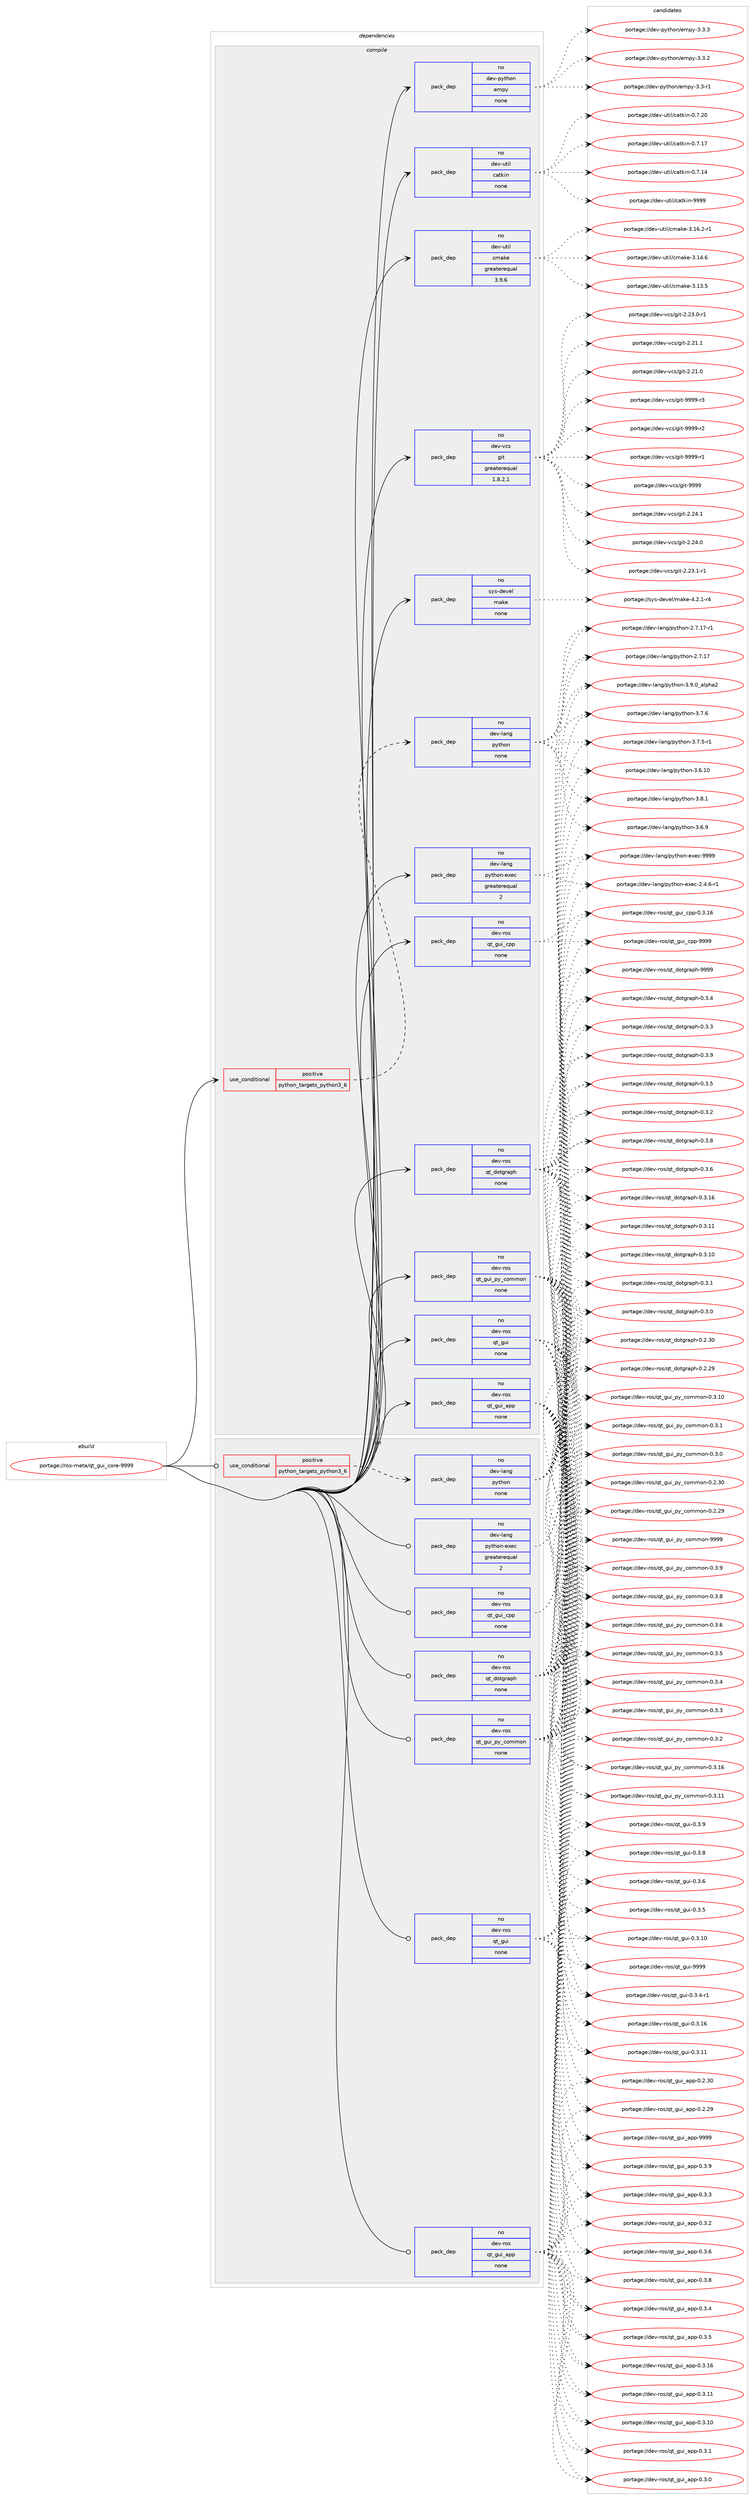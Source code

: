 digraph prolog {

# *************
# Graph options
# *************

newrank=true;
concentrate=true;
compound=true;
graph [rankdir=LR,fontname=Helvetica,fontsize=10,ranksep=1.5];#, ranksep=2.5, nodesep=0.2];
edge  [arrowhead=vee];
node  [fontname=Helvetica,fontsize=10];

# **********
# The ebuild
# **********

subgraph cluster_leftcol {
color=gray;
rank=same;
label=<<i>ebuild</i>>;
id [label="portage://ros-meta/qt_gui_core-9999", color=red, width=4, href="../ros-meta/qt_gui_core-9999.svg"];
}

# ****************
# The dependencies
# ****************

subgraph cluster_midcol {
color=gray;
label=<<i>dependencies</i>>;
subgraph cluster_compile {
fillcolor="#eeeeee";
style=filled;
label=<<i>compile</i>>;
subgraph cond21799 {
dependency114604 [label=<<TABLE BORDER="0" CELLBORDER="1" CELLSPACING="0" CELLPADDING="4"><TR><TD ROWSPAN="3" CELLPADDING="10">use_conditional</TD></TR><TR><TD>positive</TD></TR><TR><TD>python_targets_python3_6</TD></TR></TABLE>>, shape=none, color=red];
subgraph pack90869 {
dependency114605 [label=<<TABLE BORDER="0" CELLBORDER="1" CELLSPACING="0" CELLPADDING="4" WIDTH="220"><TR><TD ROWSPAN="6" CELLPADDING="30">pack_dep</TD></TR><TR><TD WIDTH="110">no</TD></TR><TR><TD>dev-lang</TD></TR><TR><TD>python</TD></TR><TR><TD>none</TD></TR><TR><TD></TD></TR></TABLE>>, shape=none, color=blue];
}
dependency114604:e -> dependency114605:w [weight=20,style="dashed",arrowhead="vee"];
}
id:e -> dependency114604:w [weight=20,style="solid",arrowhead="vee"];
subgraph pack90870 {
dependency114606 [label=<<TABLE BORDER="0" CELLBORDER="1" CELLSPACING="0" CELLPADDING="4" WIDTH="220"><TR><TD ROWSPAN="6" CELLPADDING="30">pack_dep</TD></TR><TR><TD WIDTH="110">no</TD></TR><TR><TD>dev-lang</TD></TR><TR><TD>python-exec</TD></TR><TR><TD>greaterequal</TD></TR><TR><TD>2</TD></TR></TABLE>>, shape=none, color=blue];
}
id:e -> dependency114606:w [weight=20,style="solid",arrowhead="vee"];
subgraph pack90871 {
dependency114607 [label=<<TABLE BORDER="0" CELLBORDER="1" CELLSPACING="0" CELLPADDING="4" WIDTH="220"><TR><TD ROWSPAN="6" CELLPADDING="30">pack_dep</TD></TR><TR><TD WIDTH="110">no</TD></TR><TR><TD>dev-python</TD></TR><TR><TD>empy</TD></TR><TR><TD>none</TD></TR><TR><TD></TD></TR></TABLE>>, shape=none, color=blue];
}
id:e -> dependency114607:w [weight=20,style="solid",arrowhead="vee"];
subgraph pack90872 {
dependency114608 [label=<<TABLE BORDER="0" CELLBORDER="1" CELLSPACING="0" CELLPADDING="4" WIDTH="220"><TR><TD ROWSPAN="6" CELLPADDING="30">pack_dep</TD></TR><TR><TD WIDTH="110">no</TD></TR><TR><TD>dev-ros</TD></TR><TR><TD>qt_dotgraph</TD></TR><TR><TD>none</TD></TR><TR><TD></TD></TR></TABLE>>, shape=none, color=blue];
}
id:e -> dependency114608:w [weight=20,style="solid",arrowhead="vee"];
subgraph pack90873 {
dependency114609 [label=<<TABLE BORDER="0" CELLBORDER="1" CELLSPACING="0" CELLPADDING="4" WIDTH="220"><TR><TD ROWSPAN="6" CELLPADDING="30">pack_dep</TD></TR><TR><TD WIDTH="110">no</TD></TR><TR><TD>dev-ros</TD></TR><TR><TD>qt_gui</TD></TR><TR><TD>none</TD></TR><TR><TD></TD></TR></TABLE>>, shape=none, color=blue];
}
id:e -> dependency114609:w [weight=20,style="solid",arrowhead="vee"];
subgraph pack90874 {
dependency114610 [label=<<TABLE BORDER="0" CELLBORDER="1" CELLSPACING="0" CELLPADDING="4" WIDTH="220"><TR><TD ROWSPAN="6" CELLPADDING="30">pack_dep</TD></TR><TR><TD WIDTH="110">no</TD></TR><TR><TD>dev-ros</TD></TR><TR><TD>qt_gui_app</TD></TR><TR><TD>none</TD></TR><TR><TD></TD></TR></TABLE>>, shape=none, color=blue];
}
id:e -> dependency114610:w [weight=20,style="solid",arrowhead="vee"];
subgraph pack90875 {
dependency114611 [label=<<TABLE BORDER="0" CELLBORDER="1" CELLSPACING="0" CELLPADDING="4" WIDTH="220"><TR><TD ROWSPAN="6" CELLPADDING="30">pack_dep</TD></TR><TR><TD WIDTH="110">no</TD></TR><TR><TD>dev-ros</TD></TR><TR><TD>qt_gui_cpp</TD></TR><TR><TD>none</TD></TR><TR><TD></TD></TR></TABLE>>, shape=none, color=blue];
}
id:e -> dependency114611:w [weight=20,style="solid",arrowhead="vee"];
subgraph pack90876 {
dependency114612 [label=<<TABLE BORDER="0" CELLBORDER="1" CELLSPACING="0" CELLPADDING="4" WIDTH="220"><TR><TD ROWSPAN="6" CELLPADDING="30">pack_dep</TD></TR><TR><TD WIDTH="110">no</TD></TR><TR><TD>dev-ros</TD></TR><TR><TD>qt_gui_py_common</TD></TR><TR><TD>none</TD></TR><TR><TD></TD></TR></TABLE>>, shape=none, color=blue];
}
id:e -> dependency114612:w [weight=20,style="solid",arrowhead="vee"];
subgraph pack90877 {
dependency114613 [label=<<TABLE BORDER="0" CELLBORDER="1" CELLSPACING="0" CELLPADDING="4" WIDTH="220"><TR><TD ROWSPAN="6" CELLPADDING="30">pack_dep</TD></TR><TR><TD WIDTH="110">no</TD></TR><TR><TD>dev-util</TD></TR><TR><TD>catkin</TD></TR><TR><TD>none</TD></TR><TR><TD></TD></TR></TABLE>>, shape=none, color=blue];
}
id:e -> dependency114613:w [weight=20,style="solid",arrowhead="vee"];
subgraph pack90878 {
dependency114614 [label=<<TABLE BORDER="0" CELLBORDER="1" CELLSPACING="0" CELLPADDING="4" WIDTH="220"><TR><TD ROWSPAN="6" CELLPADDING="30">pack_dep</TD></TR><TR><TD WIDTH="110">no</TD></TR><TR><TD>dev-util</TD></TR><TR><TD>cmake</TD></TR><TR><TD>greaterequal</TD></TR><TR><TD>3.9.6</TD></TR></TABLE>>, shape=none, color=blue];
}
id:e -> dependency114614:w [weight=20,style="solid",arrowhead="vee"];
subgraph pack90879 {
dependency114615 [label=<<TABLE BORDER="0" CELLBORDER="1" CELLSPACING="0" CELLPADDING="4" WIDTH="220"><TR><TD ROWSPAN="6" CELLPADDING="30">pack_dep</TD></TR><TR><TD WIDTH="110">no</TD></TR><TR><TD>dev-vcs</TD></TR><TR><TD>git</TD></TR><TR><TD>greaterequal</TD></TR><TR><TD>1.8.2.1</TD></TR></TABLE>>, shape=none, color=blue];
}
id:e -> dependency114615:w [weight=20,style="solid",arrowhead="vee"];
subgraph pack90880 {
dependency114616 [label=<<TABLE BORDER="0" CELLBORDER="1" CELLSPACING="0" CELLPADDING="4" WIDTH="220"><TR><TD ROWSPAN="6" CELLPADDING="30">pack_dep</TD></TR><TR><TD WIDTH="110">no</TD></TR><TR><TD>sys-devel</TD></TR><TR><TD>make</TD></TR><TR><TD>none</TD></TR><TR><TD></TD></TR></TABLE>>, shape=none, color=blue];
}
id:e -> dependency114616:w [weight=20,style="solid",arrowhead="vee"];
}
subgraph cluster_compileandrun {
fillcolor="#eeeeee";
style=filled;
label=<<i>compile and run</i>>;
}
subgraph cluster_run {
fillcolor="#eeeeee";
style=filled;
label=<<i>run</i>>;
subgraph cond21800 {
dependency114617 [label=<<TABLE BORDER="0" CELLBORDER="1" CELLSPACING="0" CELLPADDING="4"><TR><TD ROWSPAN="3" CELLPADDING="10">use_conditional</TD></TR><TR><TD>positive</TD></TR><TR><TD>python_targets_python3_6</TD></TR></TABLE>>, shape=none, color=red];
subgraph pack90881 {
dependency114618 [label=<<TABLE BORDER="0" CELLBORDER="1" CELLSPACING="0" CELLPADDING="4" WIDTH="220"><TR><TD ROWSPAN="6" CELLPADDING="30">pack_dep</TD></TR><TR><TD WIDTH="110">no</TD></TR><TR><TD>dev-lang</TD></TR><TR><TD>python</TD></TR><TR><TD>none</TD></TR><TR><TD></TD></TR></TABLE>>, shape=none, color=blue];
}
dependency114617:e -> dependency114618:w [weight=20,style="dashed",arrowhead="vee"];
}
id:e -> dependency114617:w [weight=20,style="solid",arrowhead="odot"];
subgraph pack90882 {
dependency114619 [label=<<TABLE BORDER="0" CELLBORDER="1" CELLSPACING="0" CELLPADDING="4" WIDTH="220"><TR><TD ROWSPAN="6" CELLPADDING="30">pack_dep</TD></TR><TR><TD WIDTH="110">no</TD></TR><TR><TD>dev-lang</TD></TR><TR><TD>python-exec</TD></TR><TR><TD>greaterequal</TD></TR><TR><TD>2</TD></TR></TABLE>>, shape=none, color=blue];
}
id:e -> dependency114619:w [weight=20,style="solid",arrowhead="odot"];
subgraph pack90883 {
dependency114620 [label=<<TABLE BORDER="0" CELLBORDER="1" CELLSPACING="0" CELLPADDING="4" WIDTH="220"><TR><TD ROWSPAN="6" CELLPADDING="30">pack_dep</TD></TR><TR><TD WIDTH="110">no</TD></TR><TR><TD>dev-ros</TD></TR><TR><TD>qt_dotgraph</TD></TR><TR><TD>none</TD></TR><TR><TD></TD></TR></TABLE>>, shape=none, color=blue];
}
id:e -> dependency114620:w [weight=20,style="solid",arrowhead="odot"];
subgraph pack90884 {
dependency114621 [label=<<TABLE BORDER="0" CELLBORDER="1" CELLSPACING="0" CELLPADDING="4" WIDTH="220"><TR><TD ROWSPAN="6" CELLPADDING="30">pack_dep</TD></TR><TR><TD WIDTH="110">no</TD></TR><TR><TD>dev-ros</TD></TR><TR><TD>qt_gui</TD></TR><TR><TD>none</TD></TR><TR><TD></TD></TR></TABLE>>, shape=none, color=blue];
}
id:e -> dependency114621:w [weight=20,style="solid",arrowhead="odot"];
subgraph pack90885 {
dependency114622 [label=<<TABLE BORDER="0" CELLBORDER="1" CELLSPACING="0" CELLPADDING="4" WIDTH="220"><TR><TD ROWSPAN="6" CELLPADDING="30">pack_dep</TD></TR><TR><TD WIDTH="110">no</TD></TR><TR><TD>dev-ros</TD></TR><TR><TD>qt_gui_app</TD></TR><TR><TD>none</TD></TR><TR><TD></TD></TR></TABLE>>, shape=none, color=blue];
}
id:e -> dependency114622:w [weight=20,style="solid",arrowhead="odot"];
subgraph pack90886 {
dependency114623 [label=<<TABLE BORDER="0" CELLBORDER="1" CELLSPACING="0" CELLPADDING="4" WIDTH="220"><TR><TD ROWSPAN="6" CELLPADDING="30">pack_dep</TD></TR><TR><TD WIDTH="110">no</TD></TR><TR><TD>dev-ros</TD></TR><TR><TD>qt_gui_cpp</TD></TR><TR><TD>none</TD></TR><TR><TD></TD></TR></TABLE>>, shape=none, color=blue];
}
id:e -> dependency114623:w [weight=20,style="solid",arrowhead="odot"];
subgraph pack90887 {
dependency114624 [label=<<TABLE BORDER="0" CELLBORDER="1" CELLSPACING="0" CELLPADDING="4" WIDTH="220"><TR><TD ROWSPAN="6" CELLPADDING="30">pack_dep</TD></TR><TR><TD WIDTH="110">no</TD></TR><TR><TD>dev-ros</TD></TR><TR><TD>qt_gui_py_common</TD></TR><TR><TD>none</TD></TR><TR><TD></TD></TR></TABLE>>, shape=none, color=blue];
}
id:e -> dependency114624:w [weight=20,style="solid",arrowhead="odot"];
}
}

# **************
# The candidates
# **************

subgraph cluster_choices {
rank=same;
color=gray;
label=<<i>candidates</i>>;

subgraph choice90869 {
color=black;
nodesep=1;
choice10010111845108971101034711212111610411111045514657464895971081121049750 [label="portage://dev-lang/python-3.9.0_alpha2", color=red, width=4,href="../dev-lang/python-3.9.0_alpha2.svg"];
choice100101118451089711010347112121116104111110455146564649 [label="portage://dev-lang/python-3.8.1", color=red, width=4,href="../dev-lang/python-3.8.1.svg"];
choice100101118451089711010347112121116104111110455146554654 [label="portage://dev-lang/python-3.7.6", color=red, width=4,href="../dev-lang/python-3.7.6.svg"];
choice1001011184510897110103471121211161041111104551465546534511449 [label="portage://dev-lang/python-3.7.5-r1", color=red, width=4,href="../dev-lang/python-3.7.5-r1.svg"];
choice100101118451089711010347112121116104111110455146544657 [label="portage://dev-lang/python-3.6.9", color=red, width=4,href="../dev-lang/python-3.6.9.svg"];
choice10010111845108971101034711212111610411111045514654464948 [label="portage://dev-lang/python-3.6.10", color=red, width=4,href="../dev-lang/python-3.6.10.svg"];
choice100101118451089711010347112121116104111110455046554649554511449 [label="portage://dev-lang/python-2.7.17-r1", color=red, width=4,href="../dev-lang/python-2.7.17-r1.svg"];
choice10010111845108971101034711212111610411111045504655464955 [label="portage://dev-lang/python-2.7.17", color=red, width=4,href="../dev-lang/python-2.7.17.svg"];
dependency114605:e -> choice10010111845108971101034711212111610411111045514657464895971081121049750:w [style=dotted,weight="100"];
dependency114605:e -> choice100101118451089711010347112121116104111110455146564649:w [style=dotted,weight="100"];
dependency114605:e -> choice100101118451089711010347112121116104111110455146554654:w [style=dotted,weight="100"];
dependency114605:e -> choice1001011184510897110103471121211161041111104551465546534511449:w [style=dotted,weight="100"];
dependency114605:e -> choice100101118451089711010347112121116104111110455146544657:w [style=dotted,weight="100"];
dependency114605:e -> choice10010111845108971101034711212111610411111045514654464948:w [style=dotted,weight="100"];
dependency114605:e -> choice100101118451089711010347112121116104111110455046554649554511449:w [style=dotted,weight="100"];
dependency114605:e -> choice10010111845108971101034711212111610411111045504655464955:w [style=dotted,weight="100"];
}
subgraph choice90870 {
color=black;
nodesep=1;
choice10010111845108971101034711212111610411111045101120101994557575757 [label="portage://dev-lang/python-exec-9999", color=red, width=4,href="../dev-lang/python-exec-9999.svg"];
choice10010111845108971101034711212111610411111045101120101994550465246544511449 [label="portage://dev-lang/python-exec-2.4.6-r1", color=red, width=4,href="../dev-lang/python-exec-2.4.6-r1.svg"];
dependency114606:e -> choice10010111845108971101034711212111610411111045101120101994557575757:w [style=dotted,weight="100"];
dependency114606:e -> choice10010111845108971101034711212111610411111045101120101994550465246544511449:w [style=dotted,weight="100"];
}
subgraph choice90871 {
color=black;
nodesep=1;
choice1001011184511212111610411111047101109112121455146514651 [label="portage://dev-python/empy-3.3.3", color=red, width=4,href="../dev-python/empy-3.3.3.svg"];
choice1001011184511212111610411111047101109112121455146514650 [label="portage://dev-python/empy-3.3.2", color=red, width=4,href="../dev-python/empy-3.3.2.svg"];
choice1001011184511212111610411111047101109112121455146514511449 [label="portage://dev-python/empy-3.3-r1", color=red, width=4,href="../dev-python/empy-3.3-r1.svg"];
dependency114607:e -> choice1001011184511212111610411111047101109112121455146514651:w [style=dotted,weight="100"];
dependency114607:e -> choice1001011184511212111610411111047101109112121455146514650:w [style=dotted,weight="100"];
dependency114607:e -> choice1001011184511212111610411111047101109112121455146514511449:w [style=dotted,weight="100"];
}
subgraph choice90872 {
color=black;
nodesep=1;
choice100101118451141111154711311695100111116103114971121044557575757 [label="portage://dev-ros/qt_dotgraph-9999", color=red, width=4,href="../dev-ros/qt_dotgraph-9999.svg"];
choice10010111845114111115471131169510011111610311497112104454846514657 [label="portage://dev-ros/qt_dotgraph-0.3.9", color=red, width=4,href="../dev-ros/qt_dotgraph-0.3.9.svg"];
choice10010111845114111115471131169510011111610311497112104454846514656 [label="portage://dev-ros/qt_dotgraph-0.3.8", color=red, width=4,href="../dev-ros/qt_dotgraph-0.3.8.svg"];
choice10010111845114111115471131169510011111610311497112104454846514654 [label="portage://dev-ros/qt_dotgraph-0.3.6", color=red, width=4,href="../dev-ros/qt_dotgraph-0.3.6.svg"];
choice10010111845114111115471131169510011111610311497112104454846514653 [label="portage://dev-ros/qt_dotgraph-0.3.5", color=red, width=4,href="../dev-ros/qt_dotgraph-0.3.5.svg"];
choice10010111845114111115471131169510011111610311497112104454846514652 [label="portage://dev-ros/qt_dotgraph-0.3.4", color=red, width=4,href="../dev-ros/qt_dotgraph-0.3.4.svg"];
choice10010111845114111115471131169510011111610311497112104454846514651 [label="portage://dev-ros/qt_dotgraph-0.3.3", color=red, width=4,href="../dev-ros/qt_dotgraph-0.3.3.svg"];
choice10010111845114111115471131169510011111610311497112104454846514650 [label="portage://dev-ros/qt_dotgraph-0.3.2", color=red, width=4,href="../dev-ros/qt_dotgraph-0.3.2.svg"];
choice1001011184511411111547113116951001111161031149711210445484651464954 [label="portage://dev-ros/qt_dotgraph-0.3.16", color=red, width=4,href="../dev-ros/qt_dotgraph-0.3.16.svg"];
choice1001011184511411111547113116951001111161031149711210445484651464949 [label="portage://dev-ros/qt_dotgraph-0.3.11", color=red, width=4,href="../dev-ros/qt_dotgraph-0.3.11.svg"];
choice1001011184511411111547113116951001111161031149711210445484651464948 [label="portage://dev-ros/qt_dotgraph-0.3.10", color=red, width=4,href="../dev-ros/qt_dotgraph-0.3.10.svg"];
choice10010111845114111115471131169510011111610311497112104454846514649 [label="portage://dev-ros/qt_dotgraph-0.3.1", color=red, width=4,href="../dev-ros/qt_dotgraph-0.3.1.svg"];
choice10010111845114111115471131169510011111610311497112104454846514648 [label="portage://dev-ros/qt_dotgraph-0.3.0", color=red, width=4,href="../dev-ros/qt_dotgraph-0.3.0.svg"];
choice1001011184511411111547113116951001111161031149711210445484650465148 [label="portage://dev-ros/qt_dotgraph-0.2.30", color=red, width=4,href="../dev-ros/qt_dotgraph-0.2.30.svg"];
choice1001011184511411111547113116951001111161031149711210445484650465057 [label="portage://dev-ros/qt_dotgraph-0.2.29", color=red, width=4,href="../dev-ros/qt_dotgraph-0.2.29.svg"];
dependency114608:e -> choice100101118451141111154711311695100111116103114971121044557575757:w [style=dotted,weight="100"];
dependency114608:e -> choice10010111845114111115471131169510011111610311497112104454846514657:w [style=dotted,weight="100"];
dependency114608:e -> choice10010111845114111115471131169510011111610311497112104454846514656:w [style=dotted,weight="100"];
dependency114608:e -> choice10010111845114111115471131169510011111610311497112104454846514654:w [style=dotted,weight="100"];
dependency114608:e -> choice10010111845114111115471131169510011111610311497112104454846514653:w [style=dotted,weight="100"];
dependency114608:e -> choice10010111845114111115471131169510011111610311497112104454846514652:w [style=dotted,weight="100"];
dependency114608:e -> choice10010111845114111115471131169510011111610311497112104454846514651:w [style=dotted,weight="100"];
dependency114608:e -> choice10010111845114111115471131169510011111610311497112104454846514650:w [style=dotted,weight="100"];
dependency114608:e -> choice1001011184511411111547113116951001111161031149711210445484651464954:w [style=dotted,weight="100"];
dependency114608:e -> choice1001011184511411111547113116951001111161031149711210445484651464949:w [style=dotted,weight="100"];
dependency114608:e -> choice1001011184511411111547113116951001111161031149711210445484651464948:w [style=dotted,weight="100"];
dependency114608:e -> choice10010111845114111115471131169510011111610311497112104454846514649:w [style=dotted,weight="100"];
dependency114608:e -> choice10010111845114111115471131169510011111610311497112104454846514648:w [style=dotted,weight="100"];
dependency114608:e -> choice1001011184511411111547113116951001111161031149711210445484650465148:w [style=dotted,weight="100"];
dependency114608:e -> choice1001011184511411111547113116951001111161031149711210445484650465057:w [style=dotted,weight="100"];
}
subgraph choice90873 {
color=black;
nodesep=1;
choice1001011184511411111547113116951031171054557575757 [label="portage://dev-ros/qt_gui-9999", color=red, width=4,href="../dev-ros/qt_gui-9999.svg"];
choice100101118451141111154711311695103117105454846514657 [label="portage://dev-ros/qt_gui-0.3.9", color=red, width=4,href="../dev-ros/qt_gui-0.3.9.svg"];
choice100101118451141111154711311695103117105454846514656 [label="portage://dev-ros/qt_gui-0.3.8", color=red, width=4,href="../dev-ros/qt_gui-0.3.8.svg"];
choice100101118451141111154711311695103117105454846514654 [label="portage://dev-ros/qt_gui-0.3.6", color=red, width=4,href="../dev-ros/qt_gui-0.3.6.svg"];
choice100101118451141111154711311695103117105454846514653 [label="portage://dev-ros/qt_gui-0.3.5", color=red, width=4,href="../dev-ros/qt_gui-0.3.5.svg"];
choice1001011184511411111547113116951031171054548465146524511449 [label="portage://dev-ros/qt_gui-0.3.4-r1", color=red, width=4,href="../dev-ros/qt_gui-0.3.4-r1.svg"];
choice10010111845114111115471131169510311710545484651464954 [label="portage://dev-ros/qt_gui-0.3.16", color=red, width=4,href="../dev-ros/qt_gui-0.3.16.svg"];
choice10010111845114111115471131169510311710545484651464949 [label="portage://dev-ros/qt_gui-0.3.11", color=red, width=4,href="../dev-ros/qt_gui-0.3.11.svg"];
choice10010111845114111115471131169510311710545484651464948 [label="portage://dev-ros/qt_gui-0.3.10", color=red, width=4,href="../dev-ros/qt_gui-0.3.10.svg"];
dependency114609:e -> choice1001011184511411111547113116951031171054557575757:w [style=dotted,weight="100"];
dependency114609:e -> choice100101118451141111154711311695103117105454846514657:w [style=dotted,weight="100"];
dependency114609:e -> choice100101118451141111154711311695103117105454846514656:w [style=dotted,weight="100"];
dependency114609:e -> choice100101118451141111154711311695103117105454846514654:w [style=dotted,weight="100"];
dependency114609:e -> choice100101118451141111154711311695103117105454846514653:w [style=dotted,weight="100"];
dependency114609:e -> choice1001011184511411111547113116951031171054548465146524511449:w [style=dotted,weight="100"];
dependency114609:e -> choice10010111845114111115471131169510311710545484651464954:w [style=dotted,weight="100"];
dependency114609:e -> choice10010111845114111115471131169510311710545484651464949:w [style=dotted,weight="100"];
dependency114609:e -> choice10010111845114111115471131169510311710545484651464948:w [style=dotted,weight="100"];
}
subgraph choice90874 {
color=black;
nodesep=1;
choice10010111845114111115471131169510311710595971121124557575757 [label="portage://dev-ros/qt_gui_app-9999", color=red, width=4,href="../dev-ros/qt_gui_app-9999.svg"];
choice1001011184511411111547113116951031171059597112112454846514657 [label="portage://dev-ros/qt_gui_app-0.3.9", color=red, width=4,href="../dev-ros/qt_gui_app-0.3.9.svg"];
choice1001011184511411111547113116951031171059597112112454846514656 [label="portage://dev-ros/qt_gui_app-0.3.8", color=red, width=4,href="../dev-ros/qt_gui_app-0.3.8.svg"];
choice1001011184511411111547113116951031171059597112112454846514654 [label="portage://dev-ros/qt_gui_app-0.3.6", color=red, width=4,href="../dev-ros/qt_gui_app-0.3.6.svg"];
choice1001011184511411111547113116951031171059597112112454846514653 [label="portage://dev-ros/qt_gui_app-0.3.5", color=red, width=4,href="../dev-ros/qt_gui_app-0.3.5.svg"];
choice1001011184511411111547113116951031171059597112112454846514652 [label="portage://dev-ros/qt_gui_app-0.3.4", color=red, width=4,href="../dev-ros/qt_gui_app-0.3.4.svg"];
choice1001011184511411111547113116951031171059597112112454846514651 [label="portage://dev-ros/qt_gui_app-0.3.3", color=red, width=4,href="../dev-ros/qt_gui_app-0.3.3.svg"];
choice1001011184511411111547113116951031171059597112112454846514650 [label="portage://dev-ros/qt_gui_app-0.3.2", color=red, width=4,href="../dev-ros/qt_gui_app-0.3.2.svg"];
choice100101118451141111154711311695103117105959711211245484651464954 [label="portage://dev-ros/qt_gui_app-0.3.16", color=red, width=4,href="../dev-ros/qt_gui_app-0.3.16.svg"];
choice100101118451141111154711311695103117105959711211245484651464949 [label="portage://dev-ros/qt_gui_app-0.3.11", color=red, width=4,href="../dev-ros/qt_gui_app-0.3.11.svg"];
choice100101118451141111154711311695103117105959711211245484651464948 [label="portage://dev-ros/qt_gui_app-0.3.10", color=red, width=4,href="../dev-ros/qt_gui_app-0.3.10.svg"];
choice1001011184511411111547113116951031171059597112112454846514649 [label="portage://dev-ros/qt_gui_app-0.3.1", color=red, width=4,href="../dev-ros/qt_gui_app-0.3.1.svg"];
choice1001011184511411111547113116951031171059597112112454846514648 [label="portage://dev-ros/qt_gui_app-0.3.0", color=red, width=4,href="../dev-ros/qt_gui_app-0.3.0.svg"];
choice100101118451141111154711311695103117105959711211245484650465148 [label="portage://dev-ros/qt_gui_app-0.2.30", color=red, width=4,href="../dev-ros/qt_gui_app-0.2.30.svg"];
choice100101118451141111154711311695103117105959711211245484650465057 [label="portage://dev-ros/qt_gui_app-0.2.29", color=red, width=4,href="../dev-ros/qt_gui_app-0.2.29.svg"];
dependency114610:e -> choice10010111845114111115471131169510311710595971121124557575757:w [style=dotted,weight="100"];
dependency114610:e -> choice1001011184511411111547113116951031171059597112112454846514657:w [style=dotted,weight="100"];
dependency114610:e -> choice1001011184511411111547113116951031171059597112112454846514656:w [style=dotted,weight="100"];
dependency114610:e -> choice1001011184511411111547113116951031171059597112112454846514654:w [style=dotted,weight="100"];
dependency114610:e -> choice1001011184511411111547113116951031171059597112112454846514653:w [style=dotted,weight="100"];
dependency114610:e -> choice1001011184511411111547113116951031171059597112112454846514652:w [style=dotted,weight="100"];
dependency114610:e -> choice1001011184511411111547113116951031171059597112112454846514651:w [style=dotted,weight="100"];
dependency114610:e -> choice1001011184511411111547113116951031171059597112112454846514650:w [style=dotted,weight="100"];
dependency114610:e -> choice100101118451141111154711311695103117105959711211245484651464954:w [style=dotted,weight="100"];
dependency114610:e -> choice100101118451141111154711311695103117105959711211245484651464949:w [style=dotted,weight="100"];
dependency114610:e -> choice100101118451141111154711311695103117105959711211245484651464948:w [style=dotted,weight="100"];
dependency114610:e -> choice1001011184511411111547113116951031171059597112112454846514649:w [style=dotted,weight="100"];
dependency114610:e -> choice1001011184511411111547113116951031171059597112112454846514648:w [style=dotted,weight="100"];
dependency114610:e -> choice100101118451141111154711311695103117105959711211245484650465148:w [style=dotted,weight="100"];
dependency114610:e -> choice100101118451141111154711311695103117105959711211245484650465057:w [style=dotted,weight="100"];
}
subgraph choice90875 {
color=black;
nodesep=1;
choice10010111845114111115471131169510311710595991121124557575757 [label="portage://dev-ros/qt_gui_cpp-9999", color=red, width=4,href="../dev-ros/qt_gui_cpp-9999.svg"];
choice100101118451141111154711311695103117105959911211245484651464954 [label="portage://dev-ros/qt_gui_cpp-0.3.16", color=red, width=4,href="../dev-ros/qt_gui_cpp-0.3.16.svg"];
dependency114611:e -> choice10010111845114111115471131169510311710595991121124557575757:w [style=dotted,weight="100"];
dependency114611:e -> choice100101118451141111154711311695103117105959911211245484651464954:w [style=dotted,weight="100"];
}
subgraph choice90876 {
color=black;
nodesep=1;
choice1001011184511411111547113116951031171059511212195991111091091111104557575757 [label="portage://dev-ros/qt_gui_py_common-9999", color=red, width=4,href="../dev-ros/qt_gui_py_common-9999.svg"];
choice100101118451141111154711311695103117105951121219599111109109111110454846514657 [label="portage://dev-ros/qt_gui_py_common-0.3.9", color=red, width=4,href="../dev-ros/qt_gui_py_common-0.3.9.svg"];
choice100101118451141111154711311695103117105951121219599111109109111110454846514656 [label="portage://dev-ros/qt_gui_py_common-0.3.8", color=red, width=4,href="../dev-ros/qt_gui_py_common-0.3.8.svg"];
choice100101118451141111154711311695103117105951121219599111109109111110454846514654 [label="portage://dev-ros/qt_gui_py_common-0.3.6", color=red, width=4,href="../dev-ros/qt_gui_py_common-0.3.6.svg"];
choice100101118451141111154711311695103117105951121219599111109109111110454846514653 [label="portage://dev-ros/qt_gui_py_common-0.3.5", color=red, width=4,href="../dev-ros/qt_gui_py_common-0.3.5.svg"];
choice100101118451141111154711311695103117105951121219599111109109111110454846514652 [label="portage://dev-ros/qt_gui_py_common-0.3.4", color=red, width=4,href="../dev-ros/qt_gui_py_common-0.3.4.svg"];
choice100101118451141111154711311695103117105951121219599111109109111110454846514651 [label="portage://dev-ros/qt_gui_py_common-0.3.3", color=red, width=4,href="../dev-ros/qt_gui_py_common-0.3.3.svg"];
choice100101118451141111154711311695103117105951121219599111109109111110454846514650 [label="portage://dev-ros/qt_gui_py_common-0.3.2", color=red, width=4,href="../dev-ros/qt_gui_py_common-0.3.2.svg"];
choice10010111845114111115471131169510311710595112121959911110910911111045484651464954 [label="portage://dev-ros/qt_gui_py_common-0.3.16", color=red, width=4,href="../dev-ros/qt_gui_py_common-0.3.16.svg"];
choice10010111845114111115471131169510311710595112121959911110910911111045484651464949 [label="portage://dev-ros/qt_gui_py_common-0.3.11", color=red, width=4,href="../dev-ros/qt_gui_py_common-0.3.11.svg"];
choice10010111845114111115471131169510311710595112121959911110910911111045484651464948 [label="portage://dev-ros/qt_gui_py_common-0.3.10", color=red, width=4,href="../dev-ros/qt_gui_py_common-0.3.10.svg"];
choice100101118451141111154711311695103117105951121219599111109109111110454846514649 [label="portage://dev-ros/qt_gui_py_common-0.3.1", color=red, width=4,href="../dev-ros/qt_gui_py_common-0.3.1.svg"];
choice100101118451141111154711311695103117105951121219599111109109111110454846514648 [label="portage://dev-ros/qt_gui_py_common-0.3.0", color=red, width=4,href="../dev-ros/qt_gui_py_common-0.3.0.svg"];
choice10010111845114111115471131169510311710595112121959911110910911111045484650465148 [label="portage://dev-ros/qt_gui_py_common-0.2.30", color=red, width=4,href="../dev-ros/qt_gui_py_common-0.2.30.svg"];
choice10010111845114111115471131169510311710595112121959911110910911111045484650465057 [label="portage://dev-ros/qt_gui_py_common-0.2.29", color=red, width=4,href="../dev-ros/qt_gui_py_common-0.2.29.svg"];
dependency114612:e -> choice1001011184511411111547113116951031171059511212195991111091091111104557575757:w [style=dotted,weight="100"];
dependency114612:e -> choice100101118451141111154711311695103117105951121219599111109109111110454846514657:w [style=dotted,weight="100"];
dependency114612:e -> choice100101118451141111154711311695103117105951121219599111109109111110454846514656:w [style=dotted,weight="100"];
dependency114612:e -> choice100101118451141111154711311695103117105951121219599111109109111110454846514654:w [style=dotted,weight="100"];
dependency114612:e -> choice100101118451141111154711311695103117105951121219599111109109111110454846514653:w [style=dotted,weight="100"];
dependency114612:e -> choice100101118451141111154711311695103117105951121219599111109109111110454846514652:w [style=dotted,weight="100"];
dependency114612:e -> choice100101118451141111154711311695103117105951121219599111109109111110454846514651:w [style=dotted,weight="100"];
dependency114612:e -> choice100101118451141111154711311695103117105951121219599111109109111110454846514650:w [style=dotted,weight="100"];
dependency114612:e -> choice10010111845114111115471131169510311710595112121959911110910911111045484651464954:w [style=dotted,weight="100"];
dependency114612:e -> choice10010111845114111115471131169510311710595112121959911110910911111045484651464949:w [style=dotted,weight="100"];
dependency114612:e -> choice10010111845114111115471131169510311710595112121959911110910911111045484651464948:w [style=dotted,weight="100"];
dependency114612:e -> choice100101118451141111154711311695103117105951121219599111109109111110454846514649:w [style=dotted,weight="100"];
dependency114612:e -> choice100101118451141111154711311695103117105951121219599111109109111110454846514648:w [style=dotted,weight="100"];
dependency114612:e -> choice10010111845114111115471131169510311710595112121959911110910911111045484650465148:w [style=dotted,weight="100"];
dependency114612:e -> choice10010111845114111115471131169510311710595112121959911110910911111045484650465057:w [style=dotted,weight="100"];
}
subgraph choice90877 {
color=black;
nodesep=1;
choice100101118451171161051084799971161071051104557575757 [label="portage://dev-util/catkin-9999", color=red, width=4,href="../dev-util/catkin-9999.svg"];
choice1001011184511711610510847999711610710511045484655465048 [label="portage://dev-util/catkin-0.7.20", color=red, width=4,href="../dev-util/catkin-0.7.20.svg"];
choice1001011184511711610510847999711610710511045484655464955 [label="portage://dev-util/catkin-0.7.17", color=red, width=4,href="../dev-util/catkin-0.7.17.svg"];
choice1001011184511711610510847999711610710511045484655464952 [label="portage://dev-util/catkin-0.7.14", color=red, width=4,href="../dev-util/catkin-0.7.14.svg"];
dependency114613:e -> choice100101118451171161051084799971161071051104557575757:w [style=dotted,weight="100"];
dependency114613:e -> choice1001011184511711610510847999711610710511045484655465048:w [style=dotted,weight="100"];
dependency114613:e -> choice1001011184511711610510847999711610710511045484655464955:w [style=dotted,weight="100"];
dependency114613:e -> choice1001011184511711610510847999711610710511045484655464952:w [style=dotted,weight="100"];
}
subgraph choice90878 {
color=black;
nodesep=1;
choice10010111845117116105108479910997107101455146495446504511449 [label="portage://dev-util/cmake-3.16.2-r1", color=red, width=4,href="../dev-util/cmake-3.16.2-r1.svg"];
choice1001011184511711610510847991099710710145514649524654 [label="portage://dev-util/cmake-3.14.6", color=red, width=4,href="../dev-util/cmake-3.14.6.svg"];
choice1001011184511711610510847991099710710145514649514653 [label="portage://dev-util/cmake-3.13.5", color=red, width=4,href="../dev-util/cmake-3.13.5.svg"];
dependency114614:e -> choice10010111845117116105108479910997107101455146495446504511449:w [style=dotted,weight="100"];
dependency114614:e -> choice1001011184511711610510847991099710710145514649524654:w [style=dotted,weight="100"];
dependency114614:e -> choice1001011184511711610510847991099710710145514649514653:w [style=dotted,weight="100"];
}
subgraph choice90879 {
color=black;
nodesep=1;
choice10010111845118991154710310511645575757574511451 [label="portage://dev-vcs/git-9999-r3", color=red, width=4,href="../dev-vcs/git-9999-r3.svg"];
choice10010111845118991154710310511645575757574511450 [label="portage://dev-vcs/git-9999-r2", color=red, width=4,href="../dev-vcs/git-9999-r2.svg"];
choice10010111845118991154710310511645575757574511449 [label="portage://dev-vcs/git-9999-r1", color=red, width=4,href="../dev-vcs/git-9999-r1.svg"];
choice1001011184511899115471031051164557575757 [label="portage://dev-vcs/git-9999", color=red, width=4,href="../dev-vcs/git-9999.svg"];
choice10010111845118991154710310511645504650524649 [label="portage://dev-vcs/git-2.24.1", color=red, width=4,href="../dev-vcs/git-2.24.1.svg"];
choice10010111845118991154710310511645504650524648 [label="portage://dev-vcs/git-2.24.0", color=red, width=4,href="../dev-vcs/git-2.24.0.svg"];
choice100101118451189911547103105116455046505146494511449 [label="portage://dev-vcs/git-2.23.1-r1", color=red, width=4,href="../dev-vcs/git-2.23.1-r1.svg"];
choice100101118451189911547103105116455046505146484511449 [label="portage://dev-vcs/git-2.23.0-r1", color=red, width=4,href="../dev-vcs/git-2.23.0-r1.svg"];
choice10010111845118991154710310511645504650494649 [label="portage://dev-vcs/git-2.21.1", color=red, width=4,href="../dev-vcs/git-2.21.1.svg"];
choice10010111845118991154710310511645504650494648 [label="portage://dev-vcs/git-2.21.0", color=red, width=4,href="../dev-vcs/git-2.21.0.svg"];
dependency114615:e -> choice10010111845118991154710310511645575757574511451:w [style=dotted,weight="100"];
dependency114615:e -> choice10010111845118991154710310511645575757574511450:w [style=dotted,weight="100"];
dependency114615:e -> choice10010111845118991154710310511645575757574511449:w [style=dotted,weight="100"];
dependency114615:e -> choice1001011184511899115471031051164557575757:w [style=dotted,weight="100"];
dependency114615:e -> choice10010111845118991154710310511645504650524649:w [style=dotted,weight="100"];
dependency114615:e -> choice10010111845118991154710310511645504650524648:w [style=dotted,weight="100"];
dependency114615:e -> choice100101118451189911547103105116455046505146494511449:w [style=dotted,weight="100"];
dependency114615:e -> choice100101118451189911547103105116455046505146484511449:w [style=dotted,weight="100"];
dependency114615:e -> choice10010111845118991154710310511645504650494649:w [style=dotted,weight="100"];
dependency114615:e -> choice10010111845118991154710310511645504650494648:w [style=dotted,weight="100"];
}
subgraph choice90880 {
color=black;
nodesep=1;
choice1151211154510010111810110847109971071014552465046494511452 [label="portage://sys-devel/make-4.2.1-r4", color=red, width=4,href="../sys-devel/make-4.2.1-r4.svg"];
dependency114616:e -> choice1151211154510010111810110847109971071014552465046494511452:w [style=dotted,weight="100"];
}
subgraph choice90881 {
color=black;
nodesep=1;
choice10010111845108971101034711212111610411111045514657464895971081121049750 [label="portage://dev-lang/python-3.9.0_alpha2", color=red, width=4,href="../dev-lang/python-3.9.0_alpha2.svg"];
choice100101118451089711010347112121116104111110455146564649 [label="portage://dev-lang/python-3.8.1", color=red, width=4,href="../dev-lang/python-3.8.1.svg"];
choice100101118451089711010347112121116104111110455146554654 [label="portage://dev-lang/python-3.7.6", color=red, width=4,href="../dev-lang/python-3.7.6.svg"];
choice1001011184510897110103471121211161041111104551465546534511449 [label="portage://dev-lang/python-3.7.5-r1", color=red, width=4,href="../dev-lang/python-3.7.5-r1.svg"];
choice100101118451089711010347112121116104111110455146544657 [label="portage://dev-lang/python-3.6.9", color=red, width=4,href="../dev-lang/python-3.6.9.svg"];
choice10010111845108971101034711212111610411111045514654464948 [label="portage://dev-lang/python-3.6.10", color=red, width=4,href="../dev-lang/python-3.6.10.svg"];
choice100101118451089711010347112121116104111110455046554649554511449 [label="portage://dev-lang/python-2.7.17-r1", color=red, width=4,href="../dev-lang/python-2.7.17-r1.svg"];
choice10010111845108971101034711212111610411111045504655464955 [label="portage://dev-lang/python-2.7.17", color=red, width=4,href="../dev-lang/python-2.7.17.svg"];
dependency114618:e -> choice10010111845108971101034711212111610411111045514657464895971081121049750:w [style=dotted,weight="100"];
dependency114618:e -> choice100101118451089711010347112121116104111110455146564649:w [style=dotted,weight="100"];
dependency114618:e -> choice100101118451089711010347112121116104111110455146554654:w [style=dotted,weight="100"];
dependency114618:e -> choice1001011184510897110103471121211161041111104551465546534511449:w [style=dotted,weight="100"];
dependency114618:e -> choice100101118451089711010347112121116104111110455146544657:w [style=dotted,weight="100"];
dependency114618:e -> choice10010111845108971101034711212111610411111045514654464948:w [style=dotted,weight="100"];
dependency114618:e -> choice100101118451089711010347112121116104111110455046554649554511449:w [style=dotted,weight="100"];
dependency114618:e -> choice10010111845108971101034711212111610411111045504655464955:w [style=dotted,weight="100"];
}
subgraph choice90882 {
color=black;
nodesep=1;
choice10010111845108971101034711212111610411111045101120101994557575757 [label="portage://dev-lang/python-exec-9999", color=red, width=4,href="../dev-lang/python-exec-9999.svg"];
choice10010111845108971101034711212111610411111045101120101994550465246544511449 [label="portage://dev-lang/python-exec-2.4.6-r1", color=red, width=4,href="../dev-lang/python-exec-2.4.6-r1.svg"];
dependency114619:e -> choice10010111845108971101034711212111610411111045101120101994557575757:w [style=dotted,weight="100"];
dependency114619:e -> choice10010111845108971101034711212111610411111045101120101994550465246544511449:w [style=dotted,weight="100"];
}
subgraph choice90883 {
color=black;
nodesep=1;
choice100101118451141111154711311695100111116103114971121044557575757 [label="portage://dev-ros/qt_dotgraph-9999", color=red, width=4,href="../dev-ros/qt_dotgraph-9999.svg"];
choice10010111845114111115471131169510011111610311497112104454846514657 [label="portage://dev-ros/qt_dotgraph-0.3.9", color=red, width=4,href="../dev-ros/qt_dotgraph-0.3.9.svg"];
choice10010111845114111115471131169510011111610311497112104454846514656 [label="portage://dev-ros/qt_dotgraph-0.3.8", color=red, width=4,href="../dev-ros/qt_dotgraph-0.3.8.svg"];
choice10010111845114111115471131169510011111610311497112104454846514654 [label="portage://dev-ros/qt_dotgraph-0.3.6", color=red, width=4,href="../dev-ros/qt_dotgraph-0.3.6.svg"];
choice10010111845114111115471131169510011111610311497112104454846514653 [label="portage://dev-ros/qt_dotgraph-0.3.5", color=red, width=4,href="../dev-ros/qt_dotgraph-0.3.5.svg"];
choice10010111845114111115471131169510011111610311497112104454846514652 [label="portage://dev-ros/qt_dotgraph-0.3.4", color=red, width=4,href="../dev-ros/qt_dotgraph-0.3.4.svg"];
choice10010111845114111115471131169510011111610311497112104454846514651 [label="portage://dev-ros/qt_dotgraph-0.3.3", color=red, width=4,href="../dev-ros/qt_dotgraph-0.3.3.svg"];
choice10010111845114111115471131169510011111610311497112104454846514650 [label="portage://dev-ros/qt_dotgraph-0.3.2", color=red, width=4,href="../dev-ros/qt_dotgraph-0.3.2.svg"];
choice1001011184511411111547113116951001111161031149711210445484651464954 [label="portage://dev-ros/qt_dotgraph-0.3.16", color=red, width=4,href="../dev-ros/qt_dotgraph-0.3.16.svg"];
choice1001011184511411111547113116951001111161031149711210445484651464949 [label="portage://dev-ros/qt_dotgraph-0.3.11", color=red, width=4,href="../dev-ros/qt_dotgraph-0.3.11.svg"];
choice1001011184511411111547113116951001111161031149711210445484651464948 [label="portage://dev-ros/qt_dotgraph-0.3.10", color=red, width=4,href="../dev-ros/qt_dotgraph-0.3.10.svg"];
choice10010111845114111115471131169510011111610311497112104454846514649 [label="portage://dev-ros/qt_dotgraph-0.3.1", color=red, width=4,href="../dev-ros/qt_dotgraph-0.3.1.svg"];
choice10010111845114111115471131169510011111610311497112104454846514648 [label="portage://dev-ros/qt_dotgraph-0.3.0", color=red, width=4,href="../dev-ros/qt_dotgraph-0.3.0.svg"];
choice1001011184511411111547113116951001111161031149711210445484650465148 [label="portage://dev-ros/qt_dotgraph-0.2.30", color=red, width=4,href="../dev-ros/qt_dotgraph-0.2.30.svg"];
choice1001011184511411111547113116951001111161031149711210445484650465057 [label="portage://dev-ros/qt_dotgraph-0.2.29", color=red, width=4,href="../dev-ros/qt_dotgraph-0.2.29.svg"];
dependency114620:e -> choice100101118451141111154711311695100111116103114971121044557575757:w [style=dotted,weight="100"];
dependency114620:e -> choice10010111845114111115471131169510011111610311497112104454846514657:w [style=dotted,weight="100"];
dependency114620:e -> choice10010111845114111115471131169510011111610311497112104454846514656:w [style=dotted,weight="100"];
dependency114620:e -> choice10010111845114111115471131169510011111610311497112104454846514654:w [style=dotted,weight="100"];
dependency114620:e -> choice10010111845114111115471131169510011111610311497112104454846514653:w [style=dotted,weight="100"];
dependency114620:e -> choice10010111845114111115471131169510011111610311497112104454846514652:w [style=dotted,weight="100"];
dependency114620:e -> choice10010111845114111115471131169510011111610311497112104454846514651:w [style=dotted,weight="100"];
dependency114620:e -> choice10010111845114111115471131169510011111610311497112104454846514650:w [style=dotted,weight="100"];
dependency114620:e -> choice1001011184511411111547113116951001111161031149711210445484651464954:w [style=dotted,weight="100"];
dependency114620:e -> choice1001011184511411111547113116951001111161031149711210445484651464949:w [style=dotted,weight="100"];
dependency114620:e -> choice1001011184511411111547113116951001111161031149711210445484651464948:w [style=dotted,weight="100"];
dependency114620:e -> choice10010111845114111115471131169510011111610311497112104454846514649:w [style=dotted,weight="100"];
dependency114620:e -> choice10010111845114111115471131169510011111610311497112104454846514648:w [style=dotted,weight="100"];
dependency114620:e -> choice1001011184511411111547113116951001111161031149711210445484650465148:w [style=dotted,weight="100"];
dependency114620:e -> choice1001011184511411111547113116951001111161031149711210445484650465057:w [style=dotted,weight="100"];
}
subgraph choice90884 {
color=black;
nodesep=1;
choice1001011184511411111547113116951031171054557575757 [label="portage://dev-ros/qt_gui-9999", color=red, width=4,href="../dev-ros/qt_gui-9999.svg"];
choice100101118451141111154711311695103117105454846514657 [label="portage://dev-ros/qt_gui-0.3.9", color=red, width=4,href="../dev-ros/qt_gui-0.3.9.svg"];
choice100101118451141111154711311695103117105454846514656 [label="portage://dev-ros/qt_gui-0.3.8", color=red, width=4,href="../dev-ros/qt_gui-0.3.8.svg"];
choice100101118451141111154711311695103117105454846514654 [label="portage://dev-ros/qt_gui-0.3.6", color=red, width=4,href="../dev-ros/qt_gui-0.3.6.svg"];
choice100101118451141111154711311695103117105454846514653 [label="portage://dev-ros/qt_gui-0.3.5", color=red, width=4,href="../dev-ros/qt_gui-0.3.5.svg"];
choice1001011184511411111547113116951031171054548465146524511449 [label="portage://dev-ros/qt_gui-0.3.4-r1", color=red, width=4,href="../dev-ros/qt_gui-0.3.4-r1.svg"];
choice10010111845114111115471131169510311710545484651464954 [label="portage://dev-ros/qt_gui-0.3.16", color=red, width=4,href="../dev-ros/qt_gui-0.3.16.svg"];
choice10010111845114111115471131169510311710545484651464949 [label="portage://dev-ros/qt_gui-0.3.11", color=red, width=4,href="../dev-ros/qt_gui-0.3.11.svg"];
choice10010111845114111115471131169510311710545484651464948 [label="portage://dev-ros/qt_gui-0.3.10", color=red, width=4,href="../dev-ros/qt_gui-0.3.10.svg"];
dependency114621:e -> choice1001011184511411111547113116951031171054557575757:w [style=dotted,weight="100"];
dependency114621:e -> choice100101118451141111154711311695103117105454846514657:w [style=dotted,weight="100"];
dependency114621:e -> choice100101118451141111154711311695103117105454846514656:w [style=dotted,weight="100"];
dependency114621:e -> choice100101118451141111154711311695103117105454846514654:w [style=dotted,weight="100"];
dependency114621:e -> choice100101118451141111154711311695103117105454846514653:w [style=dotted,weight="100"];
dependency114621:e -> choice1001011184511411111547113116951031171054548465146524511449:w [style=dotted,weight="100"];
dependency114621:e -> choice10010111845114111115471131169510311710545484651464954:w [style=dotted,weight="100"];
dependency114621:e -> choice10010111845114111115471131169510311710545484651464949:w [style=dotted,weight="100"];
dependency114621:e -> choice10010111845114111115471131169510311710545484651464948:w [style=dotted,weight="100"];
}
subgraph choice90885 {
color=black;
nodesep=1;
choice10010111845114111115471131169510311710595971121124557575757 [label="portage://dev-ros/qt_gui_app-9999", color=red, width=4,href="../dev-ros/qt_gui_app-9999.svg"];
choice1001011184511411111547113116951031171059597112112454846514657 [label="portage://dev-ros/qt_gui_app-0.3.9", color=red, width=4,href="../dev-ros/qt_gui_app-0.3.9.svg"];
choice1001011184511411111547113116951031171059597112112454846514656 [label="portage://dev-ros/qt_gui_app-0.3.8", color=red, width=4,href="../dev-ros/qt_gui_app-0.3.8.svg"];
choice1001011184511411111547113116951031171059597112112454846514654 [label="portage://dev-ros/qt_gui_app-0.3.6", color=red, width=4,href="../dev-ros/qt_gui_app-0.3.6.svg"];
choice1001011184511411111547113116951031171059597112112454846514653 [label="portage://dev-ros/qt_gui_app-0.3.5", color=red, width=4,href="../dev-ros/qt_gui_app-0.3.5.svg"];
choice1001011184511411111547113116951031171059597112112454846514652 [label="portage://dev-ros/qt_gui_app-0.3.4", color=red, width=4,href="../dev-ros/qt_gui_app-0.3.4.svg"];
choice1001011184511411111547113116951031171059597112112454846514651 [label="portage://dev-ros/qt_gui_app-0.3.3", color=red, width=4,href="../dev-ros/qt_gui_app-0.3.3.svg"];
choice1001011184511411111547113116951031171059597112112454846514650 [label="portage://dev-ros/qt_gui_app-0.3.2", color=red, width=4,href="../dev-ros/qt_gui_app-0.3.2.svg"];
choice100101118451141111154711311695103117105959711211245484651464954 [label="portage://dev-ros/qt_gui_app-0.3.16", color=red, width=4,href="../dev-ros/qt_gui_app-0.3.16.svg"];
choice100101118451141111154711311695103117105959711211245484651464949 [label="portage://dev-ros/qt_gui_app-0.3.11", color=red, width=4,href="../dev-ros/qt_gui_app-0.3.11.svg"];
choice100101118451141111154711311695103117105959711211245484651464948 [label="portage://dev-ros/qt_gui_app-0.3.10", color=red, width=4,href="../dev-ros/qt_gui_app-0.3.10.svg"];
choice1001011184511411111547113116951031171059597112112454846514649 [label="portage://dev-ros/qt_gui_app-0.3.1", color=red, width=4,href="../dev-ros/qt_gui_app-0.3.1.svg"];
choice1001011184511411111547113116951031171059597112112454846514648 [label="portage://dev-ros/qt_gui_app-0.3.0", color=red, width=4,href="../dev-ros/qt_gui_app-0.3.0.svg"];
choice100101118451141111154711311695103117105959711211245484650465148 [label="portage://dev-ros/qt_gui_app-0.2.30", color=red, width=4,href="../dev-ros/qt_gui_app-0.2.30.svg"];
choice100101118451141111154711311695103117105959711211245484650465057 [label="portage://dev-ros/qt_gui_app-0.2.29", color=red, width=4,href="../dev-ros/qt_gui_app-0.2.29.svg"];
dependency114622:e -> choice10010111845114111115471131169510311710595971121124557575757:w [style=dotted,weight="100"];
dependency114622:e -> choice1001011184511411111547113116951031171059597112112454846514657:w [style=dotted,weight="100"];
dependency114622:e -> choice1001011184511411111547113116951031171059597112112454846514656:w [style=dotted,weight="100"];
dependency114622:e -> choice1001011184511411111547113116951031171059597112112454846514654:w [style=dotted,weight="100"];
dependency114622:e -> choice1001011184511411111547113116951031171059597112112454846514653:w [style=dotted,weight="100"];
dependency114622:e -> choice1001011184511411111547113116951031171059597112112454846514652:w [style=dotted,weight="100"];
dependency114622:e -> choice1001011184511411111547113116951031171059597112112454846514651:w [style=dotted,weight="100"];
dependency114622:e -> choice1001011184511411111547113116951031171059597112112454846514650:w [style=dotted,weight="100"];
dependency114622:e -> choice100101118451141111154711311695103117105959711211245484651464954:w [style=dotted,weight="100"];
dependency114622:e -> choice100101118451141111154711311695103117105959711211245484651464949:w [style=dotted,weight="100"];
dependency114622:e -> choice100101118451141111154711311695103117105959711211245484651464948:w [style=dotted,weight="100"];
dependency114622:e -> choice1001011184511411111547113116951031171059597112112454846514649:w [style=dotted,weight="100"];
dependency114622:e -> choice1001011184511411111547113116951031171059597112112454846514648:w [style=dotted,weight="100"];
dependency114622:e -> choice100101118451141111154711311695103117105959711211245484650465148:w [style=dotted,weight="100"];
dependency114622:e -> choice100101118451141111154711311695103117105959711211245484650465057:w [style=dotted,weight="100"];
}
subgraph choice90886 {
color=black;
nodesep=1;
choice10010111845114111115471131169510311710595991121124557575757 [label="portage://dev-ros/qt_gui_cpp-9999", color=red, width=4,href="../dev-ros/qt_gui_cpp-9999.svg"];
choice100101118451141111154711311695103117105959911211245484651464954 [label="portage://dev-ros/qt_gui_cpp-0.3.16", color=red, width=4,href="../dev-ros/qt_gui_cpp-0.3.16.svg"];
dependency114623:e -> choice10010111845114111115471131169510311710595991121124557575757:w [style=dotted,weight="100"];
dependency114623:e -> choice100101118451141111154711311695103117105959911211245484651464954:w [style=dotted,weight="100"];
}
subgraph choice90887 {
color=black;
nodesep=1;
choice1001011184511411111547113116951031171059511212195991111091091111104557575757 [label="portage://dev-ros/qt_gui_py_common-9999", color=red, width=4,href="../dev-ros/qt_gui_py_common-9999.svg"];
choice100101118451141111154711311695103117105951121219599111109109111110454846514657 [label="portage://dev-ros/qt_gui_py_common-0.3.9", color=red, width=4,href="../dev-ros/qt_gui_py_common-0.3.9.svg"];
choice100101118451141111154711311695103117105951121219599111109109111110454846514656 [label="portage://dev-ros/qt_gui_py_common-0.3.8", color=red, width=4,href="../dev-ros/qt_gui_py_common-0.3.8.svg"];
choice100101118451141111154711311695103117105951121219599111109109111110454846514654 [label="portage://dev-ros/qt_gui_py_common-0.3.6", color=red, width=4,href="../dev-ros/qt_gui_py_common-0.3.6.svg"];
choice100101118451141111154711311695103117105951121219599111109109111110454846514653 [label="portage://dev-ros/qt_gui_py_common-0.3.5", color=red, width=4,href="../dev-ros/qt_gui_py_common-0.3.5.svg"];
choice100101118451141111154711311695103117105951121219599111109109111110454846514652 [label="portage://dev-ros/qt_gui_py_common-0.3.4", color=red, width=4,href="../dev-ros/qt_gui_py_common-0.3.4.svg"];
choice100101118451141111154711311695103117105951121219599111109109111110454846514651 [label="portage://dev-ros/qt_gui_py_common-0.3.3", color=red, width=4,href="../dev-ros/qt_gui_py_common-0.3.3.svg"];
choice100101118451141111154711311695103117105951121219599111109109111110454846514650 [label="portage://dev-ros/qt_gui_py_common-0.3.2", color=red, width=4,href="../dev-ros/qt_gui_py_common-0.3.2.svg"];
choice10010111845114111115471131169510311710595112121959911110910911111045484651464954 [label="portage://dev-ros/qt_gui_py_common-0.3.16", color=red, width=4,href="../dev-ros/qt_gui_py_common-0.3.16.svg"];
choice10010111845114111115471131169510311710595112121959911110910911111045484651464949 [label="portage://dev-ros/qt_gui_py_common-0.3.11", color=red, width=4,href="../dev-ros/qt_gui_py_common-0.3.11.svg"];
choice10010111845114111115471131169510311710595112121959911110910911111045484651464948 [label="portage://dev-ros/qt_gui_py_common-0.3.10", color=red, width=4,href="../dev-ros/qt_gui_py_common-0.3.10.svg"];
choice100101118451141111154711311695103117105951121219599111109109111110454846514649 [label="portage://dev-ros/qt_gui_py_common-0.3.1", color=red, width=4,href="../dev-ros/qt_gui_py_common-0.3.1.svg"];
choice100101118451141111154711311695103117105951121219599111109109111110454846514648 [label="portage://dev-ros/qt_gui_py_common-0.3.0", color=red, width=4,href="../dev-ros/qt_gui_py_common-0.3.0.svg"];
choice10010111845114111115471131169510311710595112121959911110910911111045484650465148 [label="portage://dev-ros/qt_gui_py_common-0.2.30", color=red, width=4,href="../dev-ros/qt_gui_py_common-0.2.30.svg"];
choice10010111845114111115471131169510311710595112121959911110910911111045484650465057 [label="portage://dev-ros/qt_gui_py_common-0.2.29", color=red, width=4,href="../dev-ros/qt_gui_py_common-0.2.29.svg"];
dependency114624:e -> choice1001011184511411111547113116951031171059511212195991111091091111104557575757:w [style=dotted,weight="100"];
dependency114624:e -> choice100101118451141111154711311695103117105951121219599111109109111110454846514657:w [style=dotted,weight="100"];
dependency114624:e -> choice100101118451141111154711311695103117105951121219599111109109111110454846514656:w [style=dotted,weight="100"];
dependency114624:e -> choice100101118451141111154711311695103117105951121219599111109109111110454846514654:w [style=dotted,weight="100"];
dependency114624:e -> choice100101118451141111154711311695103117105951121219599111109109111110454846514653:w [style=dotted,weight="100"];
dependency114624:e -> choice100101118451141111154711311695103117105951121219599111109109111110454846514652:w [style=dotted,weight="100"];
dependency114624:e -> choice100101118451141111154711311695103117105951121219599111109109111110454846514651:w [style=dotted,weight="100"];
dependency114624:e -> choice100101118451141111154711311695103117105951121219599111109109111110454846514650:w [style=dotted,weight="100"];
dependency114624:e -> choice10010111845114111115471131169510311710595112121959911110910911111045484651464954:w [style=dotted,weight="100"];
dependency114624:e -> choice10010111845114111115471131169510311710595112121959911110910911111045484651464949:w [style=dotted,weight="100"];
dependency114624:e -> choice10010111845114111115471131169510311710595112121959911110910911111045484651464948:w [style=dotted,weight="100"];
dependency114624:e -> choice100101118451141111154711311695103117105951121219599111109109111110454846514649:w [style=dotted,weight="100"];
dependency114624:e -> choice100101118451141111154711311695103117105951121219599111109109111110454846514648:w [style=dotted,weight="100"];
dependency114624:e -> choice10010111845114111115471131169510311710595112121959911110910911111045484650465148:w [style=dotted,weight="100"];
dependency114624:e -> choice10010111845114111115471131169510311710595112121959911110910911111045484650465057:w [style=dotted,weight="100"];
}
}

}
